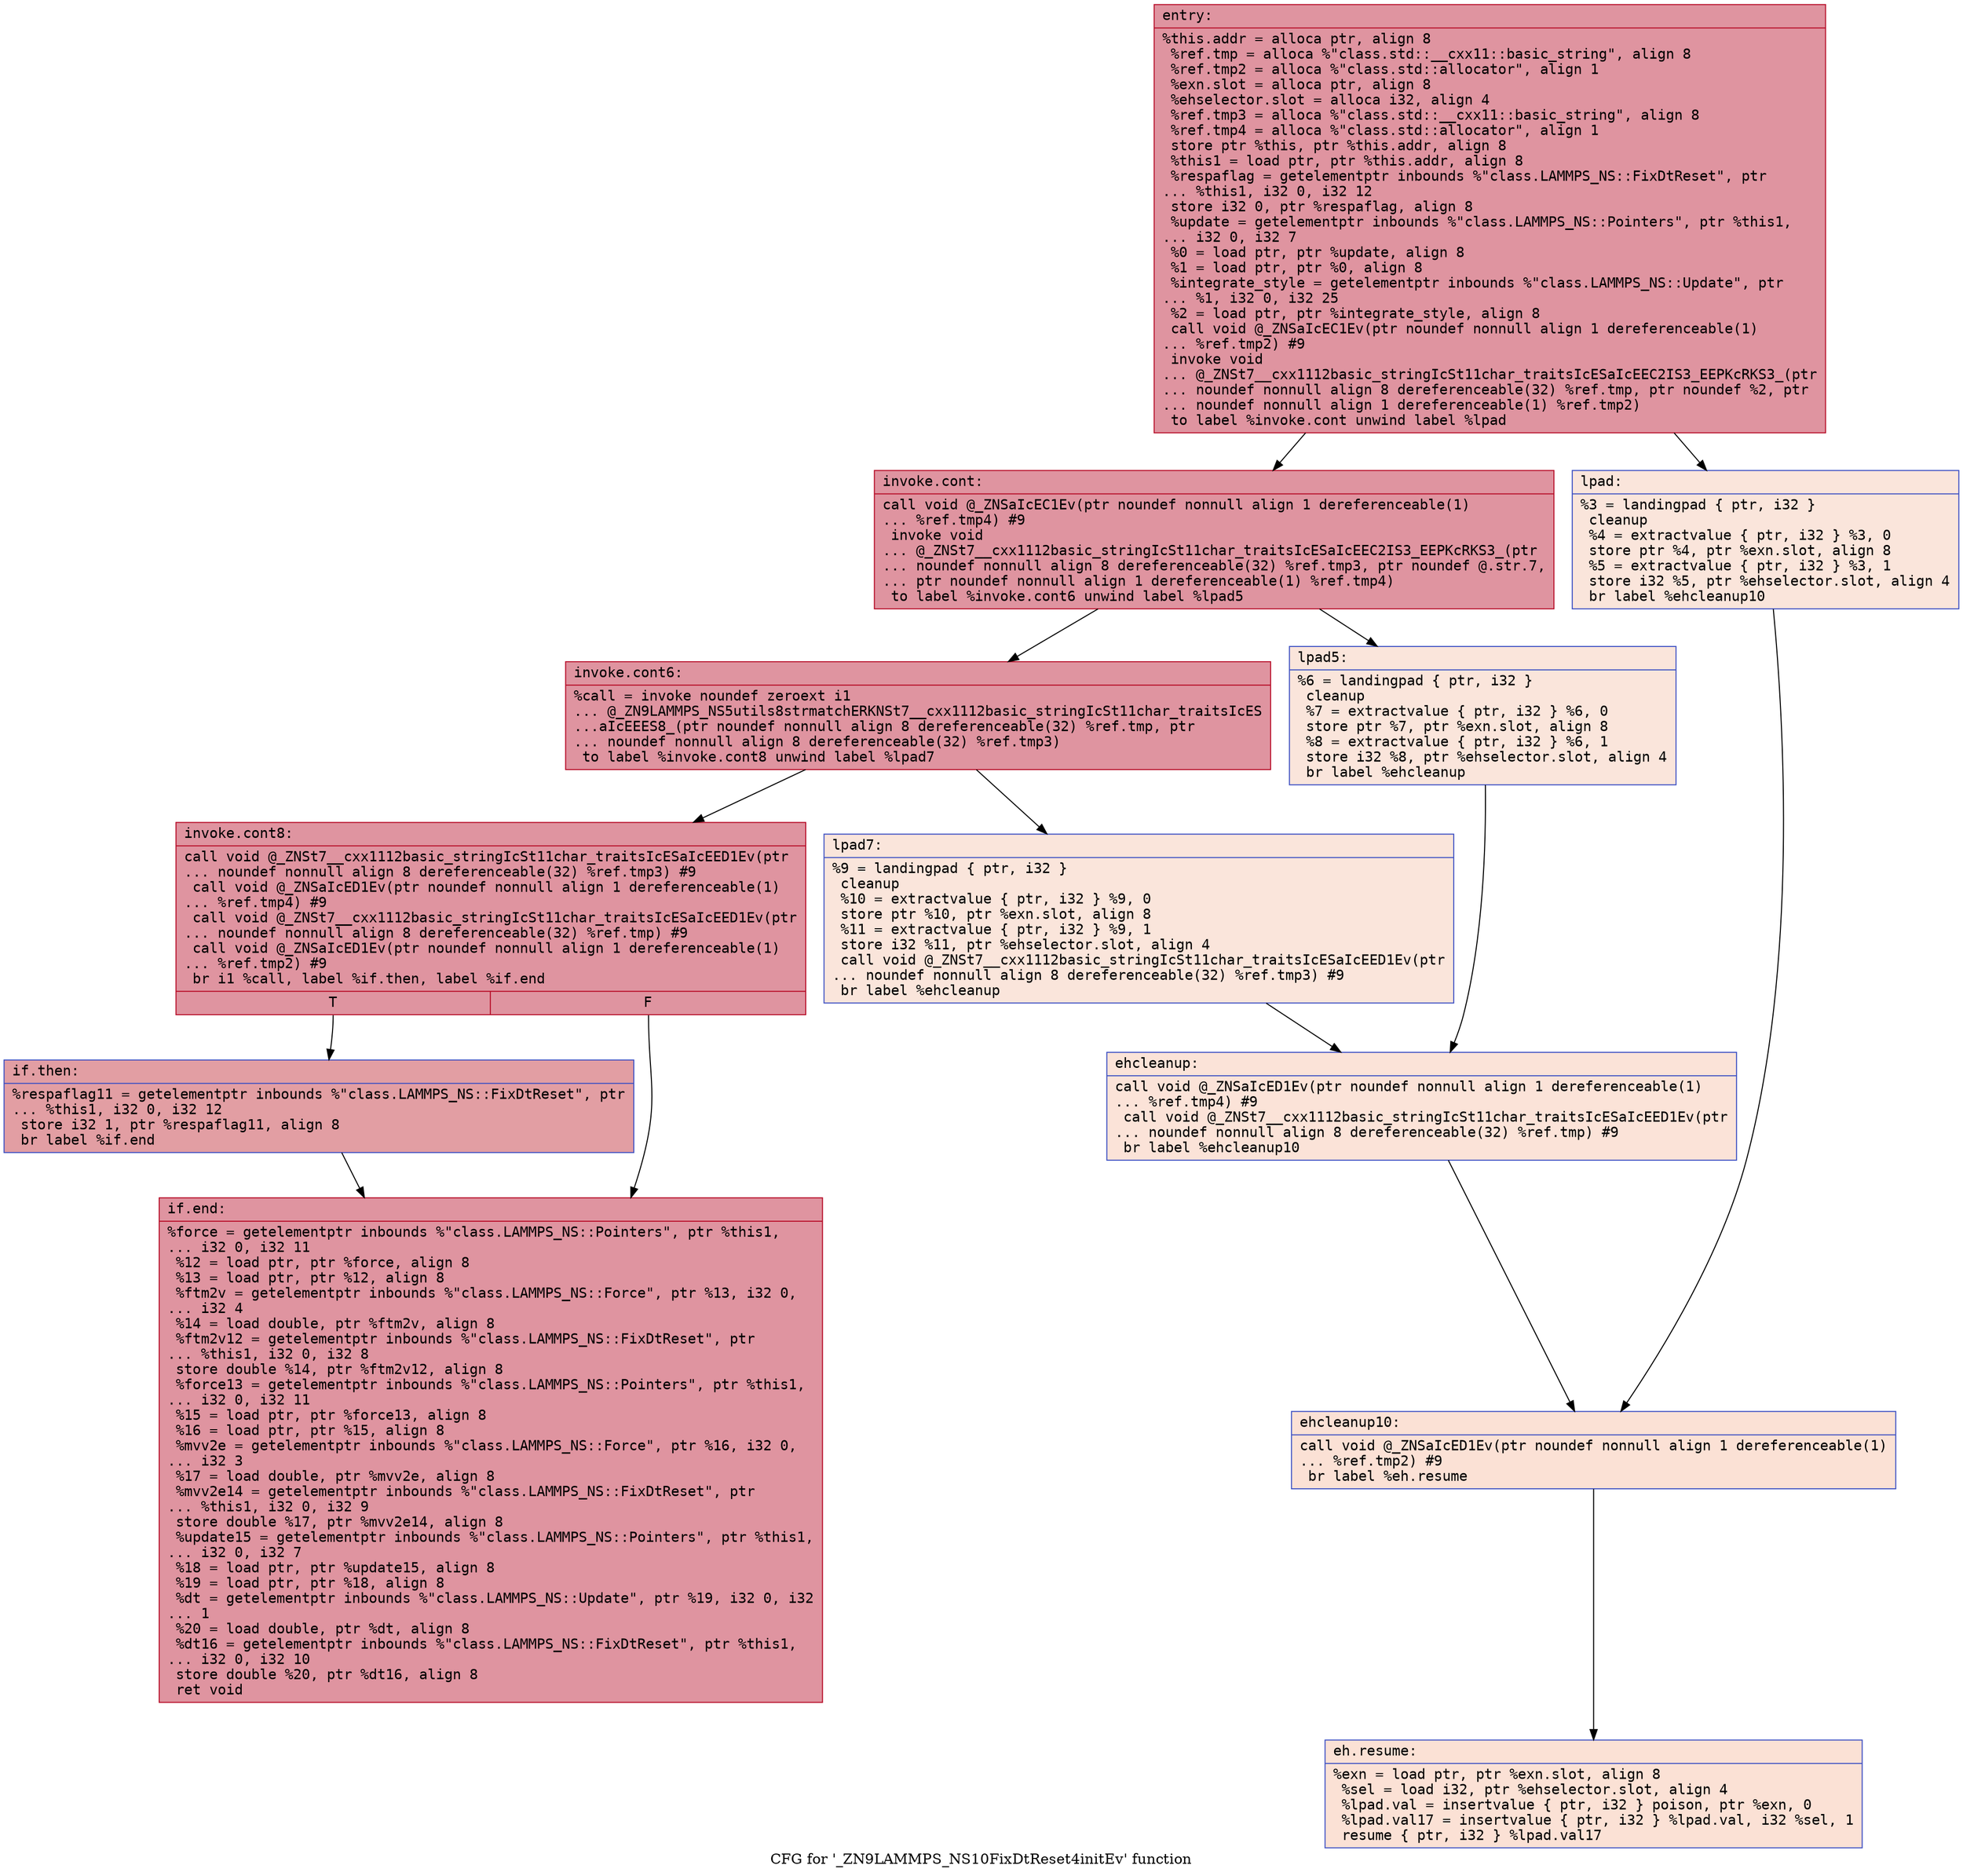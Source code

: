 digraph "CFG for '_ZN9LAMMPS_NS10FixDtReset4initEv' function" {
	label="CFG for '_ZN9LAMMPS_NS10FixDtReset4initEv' function";

	Node0x55ad93b93080 [shape=record,color="#b70d28ff", style=filled, fillcolor="#b70d2870" fontname="Courier",label="{entry:\l|  %this.addr = alloca ptr, align 8\l  %ref.tmp = alloca %\"class.std::__cxx11::basic_string\", align 8\l  %ref.tmp2 = alloca %\"class.std::allocator\", align 1\l  %exn.slot = alloca ptr, align 8\l  %ehselector.slot = alloca i32, align 4\l  %ref.tmp3 = alloca %\"class.std::__cxx11::basic_string\", align 8\l  %ref.tmp4 = alloca %\"class.std::allocator\", align 1\l  store ptr %this, ptr %this.addr, align 8\l  %this1 = load ptr, ptr %this.addr, align 8\l  %respaflag = getelementptr inbounds %\"class.LAMMPS_NS::FixDtReset\", ptr\l... %this1, i32 0, i32 12\l  store i32 0, ptr %respaflag, align 8\l  %update = getelementptr inbounds %\"class.LAMMPS_NS::Pointers\", ptr %this1,\l... i32 0, i32 7\l  %0 = load ptr, ptr %update, align 8\l  %1 = load ptr, ptr %0, align 8\l  %integrate_style = getelementptr inbounds %\"class.LAMMPS_NS::Update\", ptr\l... %1, i32 0, i32 25\l  %2 = load ptr, ptr %integrate_style, align 8\l  call void @_ZNSaIcEC1Ev(ptr noundef nonnull align 1 dereferenceable(1)\l... %ref.tmp2) #9\l  invoke void\l... @_ZNSt7__cxx1112basic_stringIcSt11char_traitsIcESaIcEEC2IS3_EEPKcRKS3_(ptr\l... noundef nonnull align 8 dereferenceable(32) %ref.tmp, ptr noundef %2, ptr\l... noundef nonnull align 1 dereferenceable(1) %ref.tmp2)\l          to label %invoke.cont unwind label %lpad\l}"];
	Node0x55ad93b93080 -> Node0x55ad93bb36d0[tooltip="entry -> invoke.cont\nProbability 100.00%" ];
	Node0x55ad93b93080 -> Node0x55ad93bb3720[tooltip="entry -> lpad\nProbability 0.00%" ];
	Node0x55ad93bb36d0 [shape=record,color="#b70d28ff", style=filled, fillcolor="#b70d2870" fontname="Courier",label="{invoke.cont:\l|  call void @_ZNSaIcEC1Ev(ptr noundef nonnull align 1 dereferenceable(1)\l... %ref.tmp4) #9\l  invoke void\l... @_ZNSt7__cxx1112basic_stringIcSt11char_traitsIcESaIcEEC2IS3_EEPKcRKS3_(ptr\l... noundef nonnull align 8 dereferenceable(32) %ref.tmp3, ptr noundef @.str.7,\l... ptr noundef nonnull align 1 dereferenceable(1) %ref.tmp4)\l          to label %invoke.cont6 unwind label %lpad5\l}"];
	Node0x55ad93bb36d0 -> Node0x55ad93bb3a40[tooltip="invoke.cont -> invoke.cont6\nProbability 100.00%" ];
	Node0x55ad93bb36d0 -> Node0x55ad93bb3a90[tooltip="invoke.cont -> lpad5\nProbability 0.00%" ];
	Node0x55ad93bb3a40 [shape=record,color="#b70d28ff", style=filled, fillcolor="#b70d2870" fontname="Courier",label="{invoke.cont6:\l|  %call = invoke noundef zeroext i1\l... @_ZN9LAMMPS_NS5utils8strmatchERKNSt7__cxx1112basic_stringIcSt11char_traitsIcES\l...aIcEEES8_(ptr noundef nonnull align 8 dereferenceable(32) %ref.tmp, ptr\l... noundef nonnull align 8 dereferenceable(32) %ref.tmp3)\l          to label %invoke.cont8 unwind label %lpad7\l}"];
	Node0x55ad93bb3a40 -> Node0x55ad93bb39f0[tooltip="invoke.cont6 -> invoke.cont8\nProbability 100.00%" ];
	Node0x55ad93bb3a40 -> Node0x55ad93bb3cc0[tooltip="invoke.cont6 -> lpad7\nProbability 0.00%" ];
	Node0x55ad93bb39f0 [shape=record,color="#b70d28ff", style=filled, fillcolor="#b70d2870" fontname="Courier",label="{invoke.cont8:\l|  call void @_ZNSt7__cxx1112basic_stringIcSt11char_traitsIcESaIcEED1Ev(ptr\l... noundef nonnull align 8 dereferenceable(32) %ref.tmp3) #9\l  call void @_ZNSaIcED1Ev(ptr noundef nonnull align 1 dereferenceable(1)\l... %ref.tmp4) #9\l  call void @_ZNSt7__cxx1112basic_stringIcSt11char_traitsIcESaIcEED1Ev(ptr\l... noundef nonnull align 8 dereferenceable(32) %ref.tmp) #9\l  call void @_ZNSaIcED1Ev(ptr noundef nonnull align 1 dereferenceable(1)\l... %ref.tmp2) #9\l  br i1 %call, label %if.then, label %if.end\l|{<s0>T|<s1>F}}"];
	Node0x55ad93bb39f0:s0 -> Node0x55ad93bb4340[tooltip="invoke.cont8 -> if.then\nProbability 50.00%" ];
	Node0x55ad93bb39f0:s1 -> Node0x55ad93bb4390[tooltip="invoke.cont8 -> if.end\nProbability 50.00%" ];
	Node0x55ad93bb4340 [shape=record,color="#3d50c3ff", style=filled, fillcolor="#be242e70" fontname="Courier",label="{if.then:\l|  %respaflag11 = getelementptr inbounds %\"class.LAMMPS_NS::FixDtReset\", ptr\l... %this1, i32 0, i32 12\l  store i32 1, ptr %respaflag11, align 8\l  br label %if.end\l}"];
	Node0x55ad93bb4340 -> Node0x55ad93bb4390[tooltip="if.then -> if.end\nProbability 100.00%" ];
	Node0x55ad93bb3720 [shape=record,color="#3d50c3ff", style=filled, fillcolor="#f4c5ad70" fontname="Courier",label="{lpad:\l|  %3 = landingpad \{ ptr, i32 \}\l          cleanup\l  %4 = extractvalue \{ ptr, i32 \} %3, 0\l  store ptr %4, ptr %exn.slot, align 8\l  %5 = extractvalue \{ ptr, i32 \} %3, 1\l  store i32 %5, ptr %ehselector.slot, align 4\l  br label %ehcleanup10\l}"];
	Node0x55ad93bb3720 -> Node0x55ad93bb4960[tooltip="lpad -> ehcleanup10\nProbability 100.00%" ];
	Node0x55ad93bb3a90 [shape=record,color="#3d50c3ff", style=filled, fillcolor="#f4c5ad70" fontname="Courier",label="{lpad5:\l|  %6 = landingpad \{ ptr, i32 \}\l          cleanup\l  %7 = extractvalue \{ ptr, i32 \} %6, 0\l  store ptr %7, ptr %exn.slot, align 8\l  %8 = extractvalue \{ ptr, i32 \} %6, 1\l  store i32 %8, ptr %ehselector.slot, align 4\l  br label %ehcleanup\l}"];
	Node0x55ad93bb3a90 -> Node0x55ad93bb4cd0[tooltip="lpad5 -> ehcleanup\nProbability 100.00%" ];
	Node0x55ad93bb3cc0 [shape=record,color="#3d50c3ff", style=filled, fillcolor="#f4c5ad70" fontname="Courier",label="{lpad7:\l|  %9 = landingpad \{ ptr, i32 \}\l          cleanup\l  %10 = extractvalue \{ ptr, i32 \} %9, 0\l  store ptr %10, ptr %exn.slot, align 8\l  %11 = extractvalue \{ ptr, i32 \} %9, 1\l  store i32 %11, ptr %ehselector.slot, align 4\l  call void @_ZNSt7__cxx1112basic_stringIcSt11char_traitsIcESaIcEED1Ev(ptr\l... noundef nonnull align 8 dereferenceable(32) %ref.tmp3) #9\l  br label %ehcleanup\l}"];
	Node0x55ad93bb3cc0 -> Node0x55ad93bb4cd0[tooltip="lpad7 -> ehcleanup\nProbability 100.00%" ];
	Node0x55ad93bb4cd0 [shape=record,color="#3d50c3ff", style=filled, fillcolor="#f6bfa670" fontname="Courier",label="{ehcleanup:\l|  call void @_ZNSaIcED1Ev(ptr noundef nonnull align 1 dereferenceable(1)\l... %ref.tmp4) #9\l  call void @_ZNSt7__cxx1112basic_stringIcSt11char_traitsIcESaIcEED1Ev(ptr\l... noundef nonnull align 8 dereferenceable(32) %ref.tmp) #9\l  br label %ehcleanup10\l}"];
	Node0x55ad93bb4cd0 -> Node0x55ad93bb4960[tooltip="ehcleanup -> ehcleanup10\nProbability 100.00%" ];
	Node0x55ad93bb4960 [shape=record,color="#3d50c3ff", style=filled, fillcolor="#f7bca170" fontname="Courier",label="{ehcleanup10:\l|  call void @_ZNSaIcED1Ev(ptr noundef nonnull align 1 dereferenceable(1)\l... %ref.tmp2) #9\l  br label %eh.resume\l}"];
	Node0x55ad93bb4960 -> Node0x55ad93bcfb50[tooltip="ehcleanup10 -> eh.resume\nProbability 100.00%" ];
	Node0x55ad93bb4390 [shape=record,color="#b70d28ff", style=filled, fillcolor="#b70d2870" fontname="Courier",label="{if.end:\l|  %force = getelementptr inbounds %\"class.LAMMPS_NS::Pointers\", ptr %this1,\l... i32 0, i32 11\l  %12 = load ptr, ptr %force, align 8\l  %13 = load ptr, ptr %12, align 8\l  %ftm2v = getelementptr inbounds %\"class.LAMMPS_NS::Force\", ptr %13, i32 0,\l... i32 4\l  %14 = load double, ptr %ftm2v, align 8\l  %ftm2v12 = getelementptr inbounds %\"class.LAMMPS_NS::FixDtReset\", ptr\l... %this1, i32 0, i32 8\l  store double %14, ptr %ftm2v12, align 8\l  %force13 = getelementptr inbounds %\"class.LAMMPS_NS::Pointers\", ptr %this1,\l... i32 0, i32 11\l  %15 = load ptr, ptr %force13, align 8\l  %16 = load ptr, ptr %15, align 8\l  %mvv2e = getelementptr inbounds %\"class.LAMMPS_NS::Force\", ptr %16, i32 0,\l... i32 3\l  %17 = load double, ptr %mvv2e, align 8\l  %mvv2e14 = getelementptr inbounds %\"class.LAMMPS_NS::FixDtReset\", ptr\l... %this1, i32 0, i32 9\l  store double %17, ptr %mvv2e14, align 8\l  %update15 = getelementptr inbounds %\"class.LAMMPS_NS::Pointers\", ptr %this1,\l... i32 0, i32 7\l  %18 = load ptr, ptr %update15, align 8\l  %19 = load ptr, ptr %18, align 8\l  %dt = getelementptr inbounds %\"class.LAMMPS_NS::Update\", ptr %19, i32 0, i32\l... 1\l  %20 = load double, ptr %dt, align 8\l  %dt16 = getelementptr inbounds %\"class.LAMMPS_NS::FixDtReset\", ptr %this1,\l... i32 0, i32 10\l  store double %20, ptr %dt16, align 8\l  ret void\l}"];
	Node0x55ad93bcfb50 [shape=record,color="#3d50c3ff", style=filled, fillcolor="#f7bca170" fontname="Courier",label="{eh.resume:\l|  %exn = load ptr, ptr %exn.slot, align 8\l  %sel = load i32, ptr %ehselector.slot, align 4\l  %lpad.val = insertvalue \{ ptr, i32 \} poison, ptr %exn, 0\l  %lpad.val17 = insertvalue \{ ptr, i32 \} %lpad.val, i32 %sel, 1\l  resume \{ ptr, i32 \} %lpad.val17\l}"];
}

